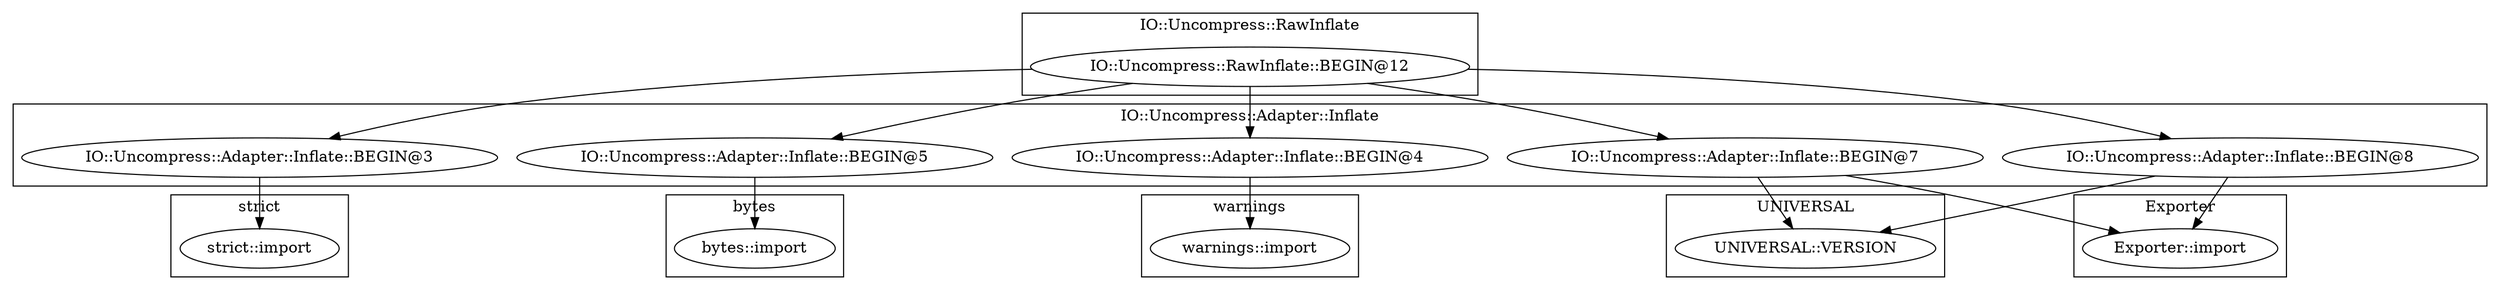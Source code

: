 digraph {
graph [overlap=false]
subgraph cluster_warnings {
	label="warnings";
	"warnings::import";
}
subgraph cluster_bytes {
	label="bytes";
	"bytes::import";
}
subgraph cluster_IO_Uncompress_Adapter_Inflate {
	label="IO::Uncompress::Adapter::Inflate";
	"IO::Uncompress::Adapter::Inflate::BEGIN@3";
	"IO::Uncompress::Adapter::Inflate::BEGIN@5";
	"IO::Uncompress::Adapter::Inflate::BEGIN@4";
	"IO::Uncompress::Adapter::Inflate::BEGIN@7";
	"IO::Uncompress::Adapter::Inflate::BEGIN@8";
}
subgraph cluster_UNIVERSAL {
	label="UNIVERSAL";
	"UNIVERSAL::VERSION";
}
subgraph cluster_strict {
	label="strict";
	"strict::import";
}
subgraph cluster_IO_Uncompress_RawInflate {
	label="IO::Uncompress::RawInflate";
	"IO::Uncompress::RawInflate::BEGIN@12";
}
subgraph cluster_Exporter {
	label="Exporter";
	"Exporter::import";
}
"IO::Uncompress::RawInflate::BEGIN@12" -> "IO::Uncompress::Adapter::Inflate::BEGIN@8";
"IO::Uncompress::Adapter::Inflate::BEGIN@8" -> "Exporter::import";
"IO::Uncompress::Adapter::Inflate::BEGIN@7" -> "Exporter::import";
"IO::Uncompress::RawInflate::BEGIN@12" -> "IO::Uncompress::Adapter::Inflate::BEGIN@5";
"IO::Uncompress::RawInflate::BEGIN@12" -> "IO::Uncompress::Adapter::Inflate::BEGIN@7";
"IO::Uncompress::RawInflate::BEGIN@12" -> "IO::Uncompress::Adapter::Inflate::BEGIN@3";
"IO::Uncompress::Adapter::Inflate::BEGIN@4" -> "warnings::import";
"IO::Uncompress::Adapter::Inflate::BEGIN@7" -> "UNIVERSAL::VERSION";
"IO::Uncompress::Adapter::Inflate::BEGIN@8" -> "UNIVERSAL::VERSION";
"IO::Uncompress::Adapter::Inflate::BEGIN@3" -> "strict::import";
"IO::Uncompress::Adapter::Inflate::BEGIN@5" -> "bytes::import";
"IO::Uncompress::RawInflate::BEGIN@12" -> "IO::Uncompress::Adapter::Inflate::BEGIN@4";
}
